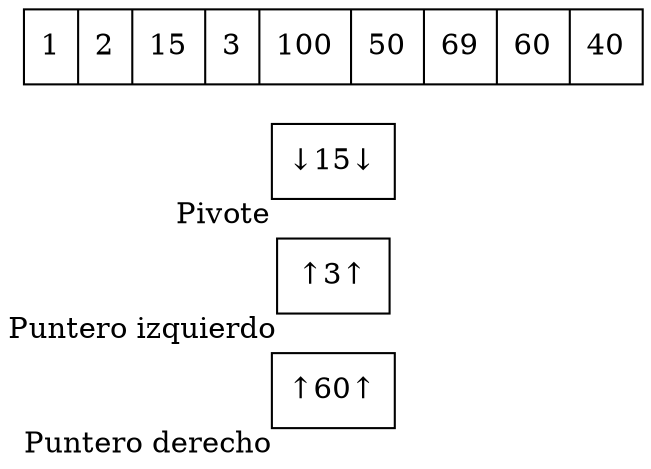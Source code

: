 digraph G{ node [shape = record ];
 rankdir=LR;puntDer[label="↑60↑" xlabel="Puntero derecho" pos = "12,0!"]
puntIzq[label="↑3↑" xlabel="Puntero izquierdo" pos = "8,0!"]
pivote[label="↓15↓" xlabel ="Pivote" pos = "10,2!"]
X[label="{ 1|2|15|3|100|50|69|60|40}" pos = "10,1!" ]}
